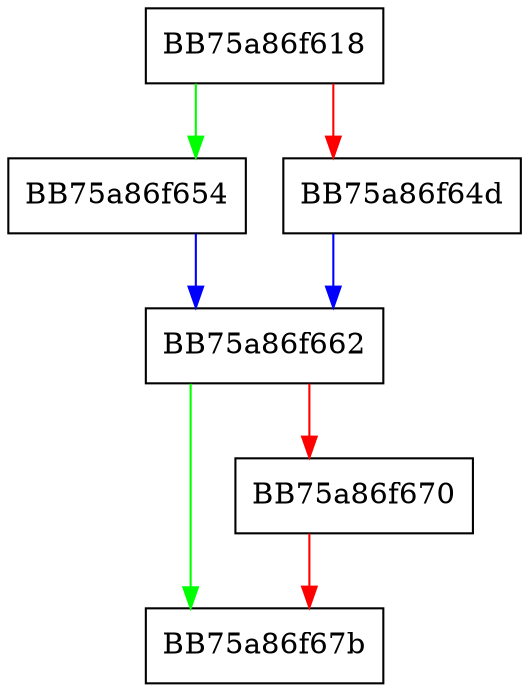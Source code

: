 digraph BmCloudCompletion {
  node [shape="box"];
  graph [splines=ortho];
  BB75a86f618 -> BB75a86f654 [color="green"];
  BB75a86f618 -> BB75a86f64d [color="red"];
  BB75a86f64d -> BB75a86f662 [color="blue"];
  BB75a86f654 -> BB75a86f662 [color="blue"];
  BB75a86f662 -> BB75a86f67b [color="green"];
  BB75a86f662 -> BB75a86f670 [color="red"];
  BB75a86f670 -> BB75a86f67b [color="red"];
}
